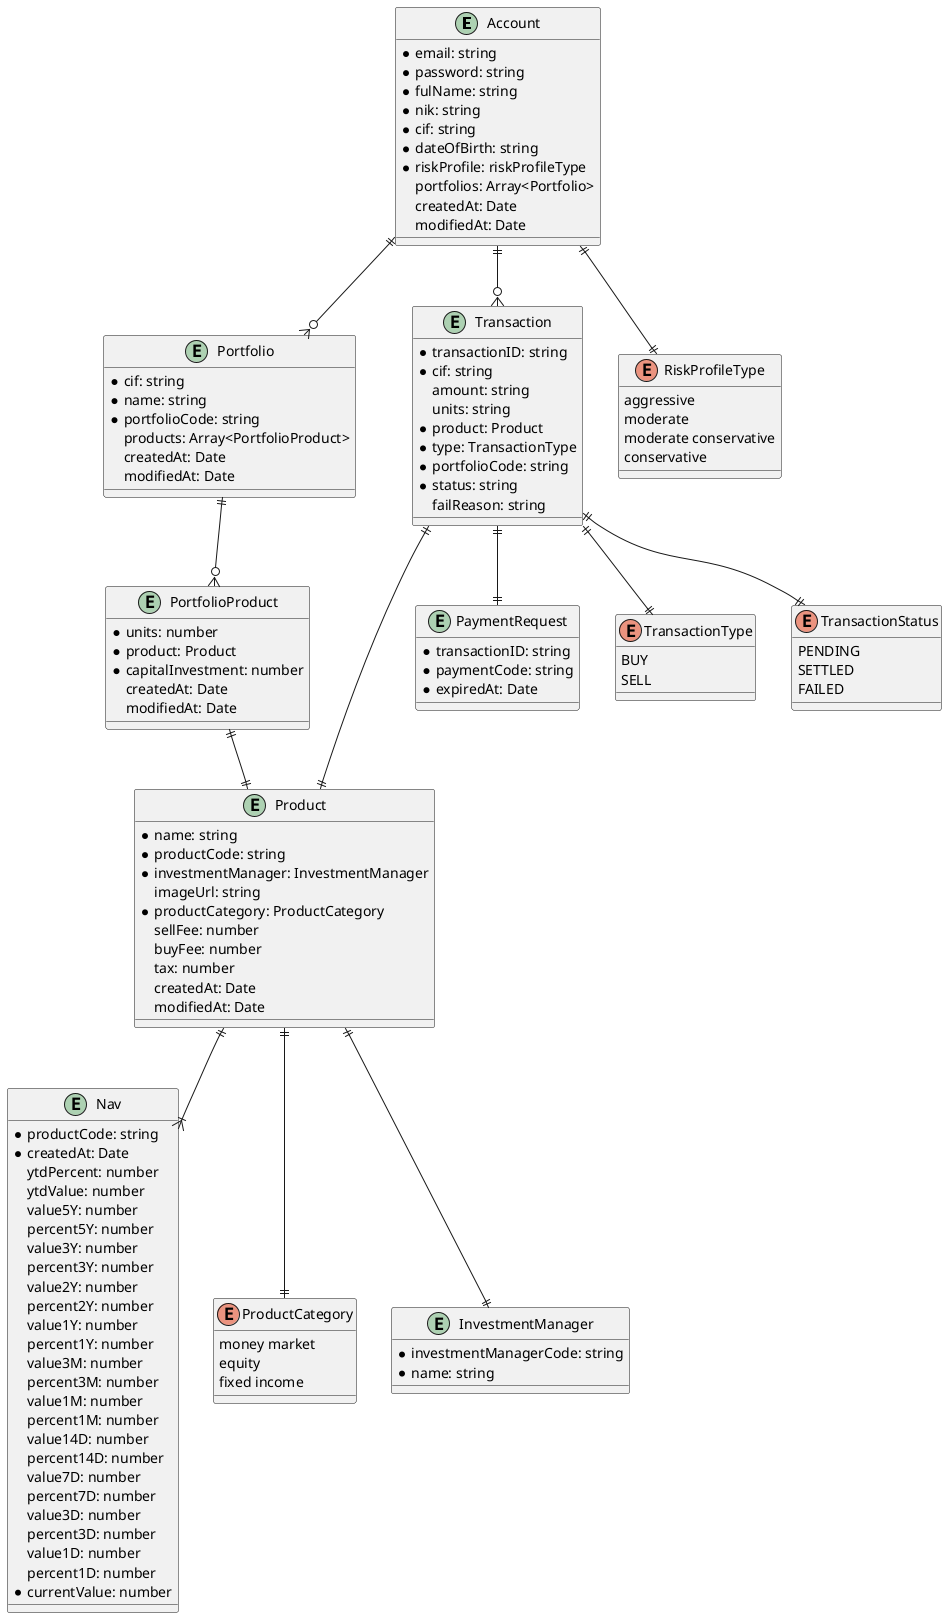 @startuml

entity Account {
    *email: string
    *password: string
    *fulName: string
    *nik: string
    *cif: string
    *dateOfBirth: string
    *riskProfile: riskProfileType
    portfolios: Array<Portfolio>
    createdAt: Date
    modifiedAt: Date
}

entity Portfolio {
    *cif: string
    *name: string
    *portfolioCode: string
    products: Array<PortfolioProduct>
    createdAt: Date
    modifiedAt: Date
}

entity PortfolioProduct {
    *units: number
    *product: Product
    *capitalInvestment: number
    createdAt: Date
    modifiedAt: Date
}

entity Product {
    *name: string
    *productCode: string
    *investmentManager: InvestmentManager
    imageUrl: string
    *productCategory: ProductCategory
    sellFee: number
    buyFee: number
    tax: number
    createdAt: Date
    modifiedAt: Date
}

entity Nav {
    *productCode: string
    *createdAt: Date
    ytdPercent: number
    ytdValue: number
    value5Y: number
    percent5Y: number
    value3Y: number
    percent3Y: number
    value2Y: number
    percent2Y: number
    value1Y: number
    percent1Y: number
    value3M: number
    percent3M: number
    value1M: number
    percent1M: number
    value14D: number
    percent14D: number
    value7D: number
    percent7D: number
    value3D: number
    percent3D: number
    value1D: number
    percent1D: number
    *currentValue: number
}

enum ProductCategory {
    money market
    equity
    fixed income
}

entity Transaction {
    *transactionID: string
    *cif: string
    amount: string
    units: string
    *product: Product
    *type: TransactionType
    *portfolioCode: string
    *status: string
    failReason: string
}

entity "PaymentRequest" {
    *transactionID: string
    *paymentCode: string
    *expiredAt: Date
}

enum TransactionType {
    BUY
    SELL
}

enum TransactionStatus {
    PENDING
    SETTLED
    FAILED
}

enum RiskProfileType{
    aggressive
    moderate
    moderate conservative
    conservative
}

entity InvestmentManager {
    *investmentManagerCode: string
    *name: string
}

Product ||--|| ProductCategory
Product ||--|{ Nav
PortfolioProduct ||--|| Product
Product ||--|| InvestmentManager
Portfolio ||--o{ PortfolioProduct
Account ||--o{ Portfolio
Account ||--o{ Transaction
Transaction ||--|| TransactionStatus
Transaction ||--|| TransactionType
Account ||--|| RiskProfileType
Transaction ||--|| "PaymentRequest"
Transaction ||--|| Product
@enduml

